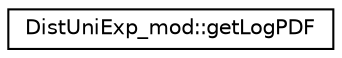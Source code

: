 digraph "Graphical Class Hierarchy"
{
 // LATEX_PDF_SIZE
  edge [fontname="Helvetica",fontsize="10",labelfontname="Helvetica",labelfontsize="10"];
  node [fontname="Helvetica",fontsize="10",shape=record];
  rankdir="LR";
  Node0 [label="DistUniExp_mod::getLogPDF",height=0.2,width=0.4,color="black", fillcolor="white", style="filled",URL="$interfaceDistUniExp__mod_1_1getLogPDF.html",tooltip=" "];
}
